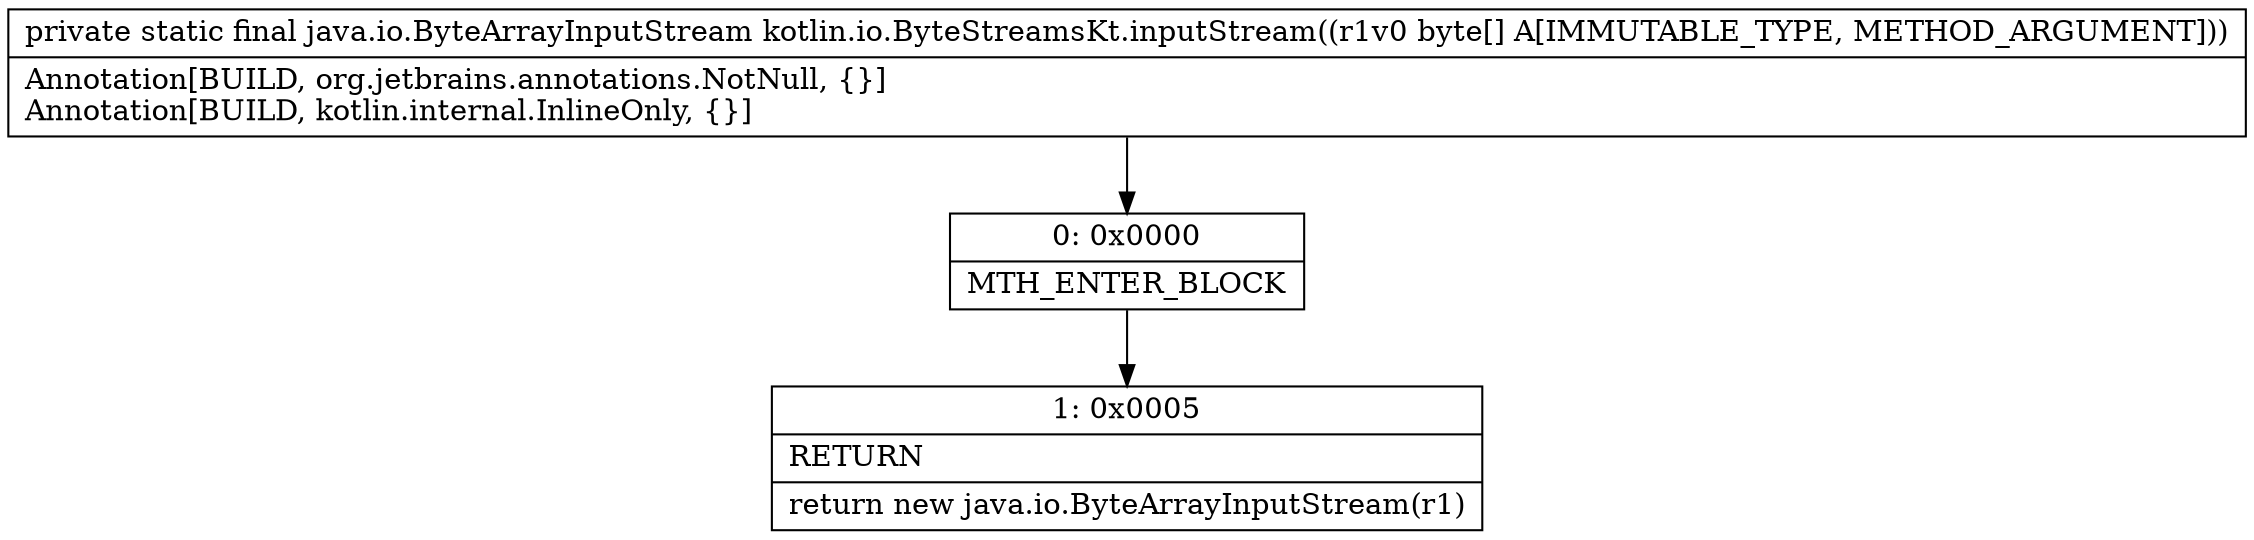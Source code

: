 digraph "CFG forkotlin.io.ByteStreamsKt.inputStream([B)Ljava\/io\/ByteArrayInputStream;" {
Node_0 [shape=record,label="{0\:\ 0x0000|MTH_ENTER_BLOCK\l}"];
Node_1 [shape=record,label="{1\:\ 0x0005|RETURN\l|return new java.io.ByteArrayInputStream(r1)\l}"];
MethodNode[shape=record,label="{private static final java.io.ByteArrayInputStream kotlin.io.ByteStreamsKt.inputStream((r1v0 byte[] A[IMMUTABLE_TYPE, METHOD_ARGUMENT]))  | Annotation[BUILD, org.jetbrains.annotations.NotNull, \{\}]\lAnnotation[BUILD, kotlin.internal.InlineOnly, \{\}]\l}"];
MethodNode -> Node_0;
Node_0 -> Node_1;
}

